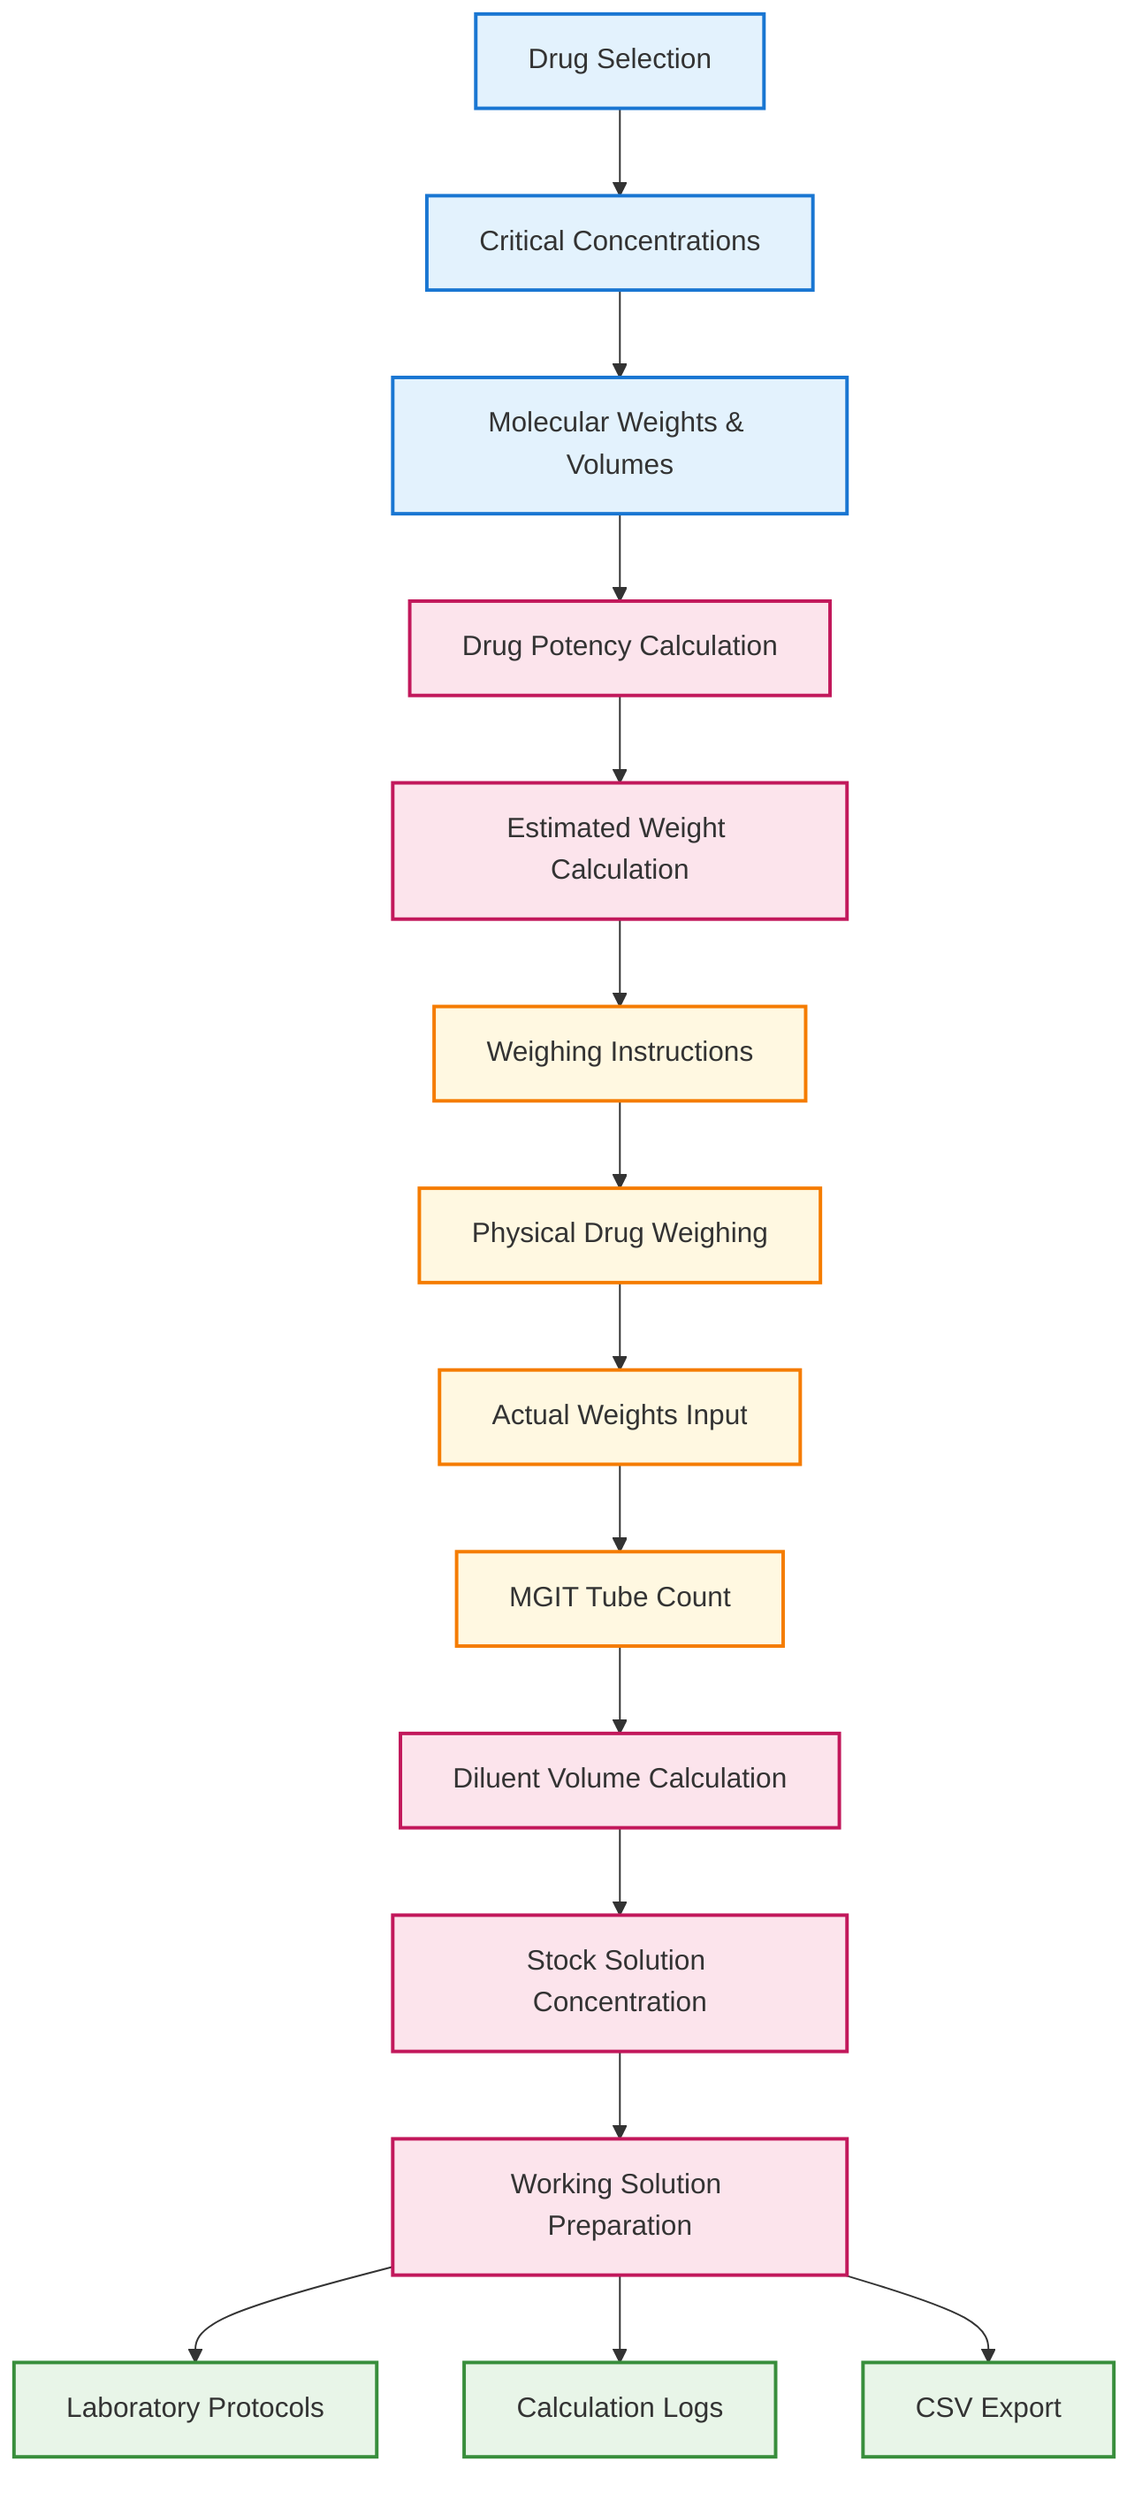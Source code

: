 flowchart TD
    %% Input Phase
    A[Drug Selection] --> B[Critical Concentrations]
    B --> C[Molecular Weights & Volumes]
    
    %% Calculation Phase 1
    C --> D[Drug Potency Calculation]
    D --> E[Estimated Weight Calculation]
    E --> F[Weighing Instructions]
    
    %% Laboratory Work
    F --> G[Physical Drug Weighing]
    G --> H[Actual Weights Input]
    H --> I[MGIT Tube Count]
    
    %% Calculation Phase 2
    I --> J[Diluent Volume Calculation]
    J --> K[Stock Solution Concentration]
    K --> L[Working Solution Preparation]
    
    %% Output
    L --> M[Laboratory Protocols]
    L --> N[Calculation Logs]
    L --> O[CSV Export]
    
    %% Styling for phases
    classDef input fill:#e3f2fd,stroke:#1976d2,stroke-width:2px
    classDef calc fill:#fce4ec,stroke:#c2185b,stroke-width:2px
    classDef lab fill:#fff8e1,stroke:#f57c00,stroke-width:2px
    classDef output fill:#e8f5e8,stroke:#388e3c,stroke-width:2px
    
    class A,B,C input
    class D,E,J,K,L calc
    class F,G,H,I lab
    class M,N,O output